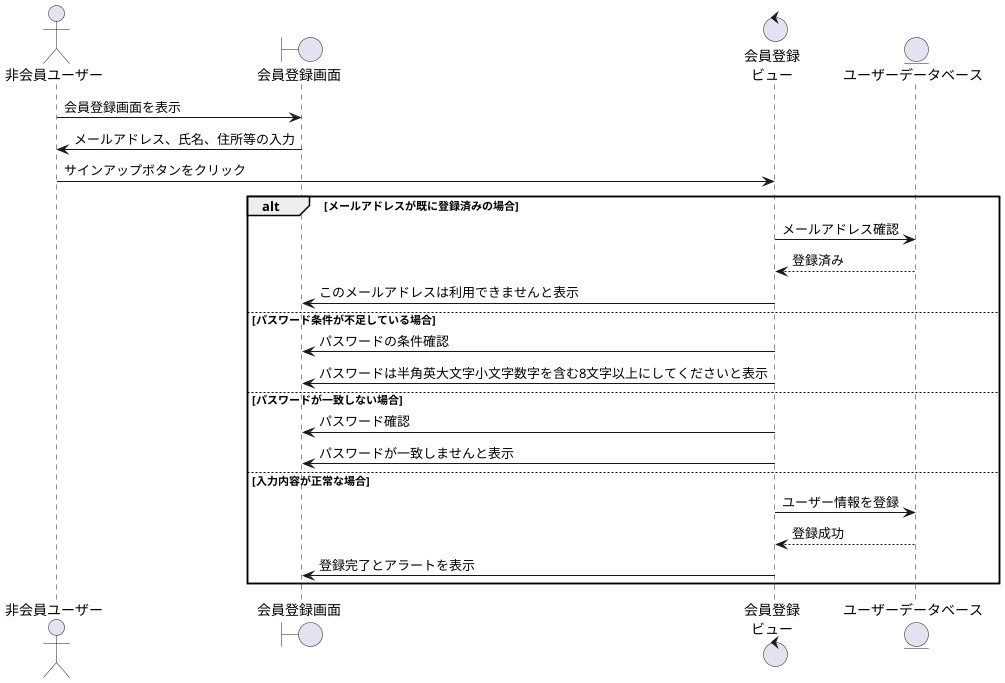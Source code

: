 @startuml kaiin_touroku 
actor "非会員ユーザー" as user
boundary "会員登録画面" as reg
control "会員登録\nビュー" as regv
entity "ユーザーデータベース" as db


user -> reg: 会員登録画面を表示
reg -> user: メールアドレス、氏名、住所等の入力
user -> regv: サインアップボタンをクリック

alt メールアドレスが既に登録済みの場合
    regv -> db: メールアドレス確認
    db --> regv: 登録済み
    regv -> reg: このメールアドレスは利用できませんと表示
else パスワード条件が不足している場合
    regv -> reg: パスワードの条件確認
    regv -> reg: パスワードは半角英大文字小文字数字を含む8文字以上にしてくださいと表示
else パスワードが一致しない場合
    regv -> reg: パスワード確認
    regv -> reg: パスワードが一致しませんと表示
else 入力内容が正常な場合
    regv -> db: ユーザー情報を登録
    db --> regv: 登録成功
    regv -> reg: 登録完了とアラートを表示

end

@enduml
